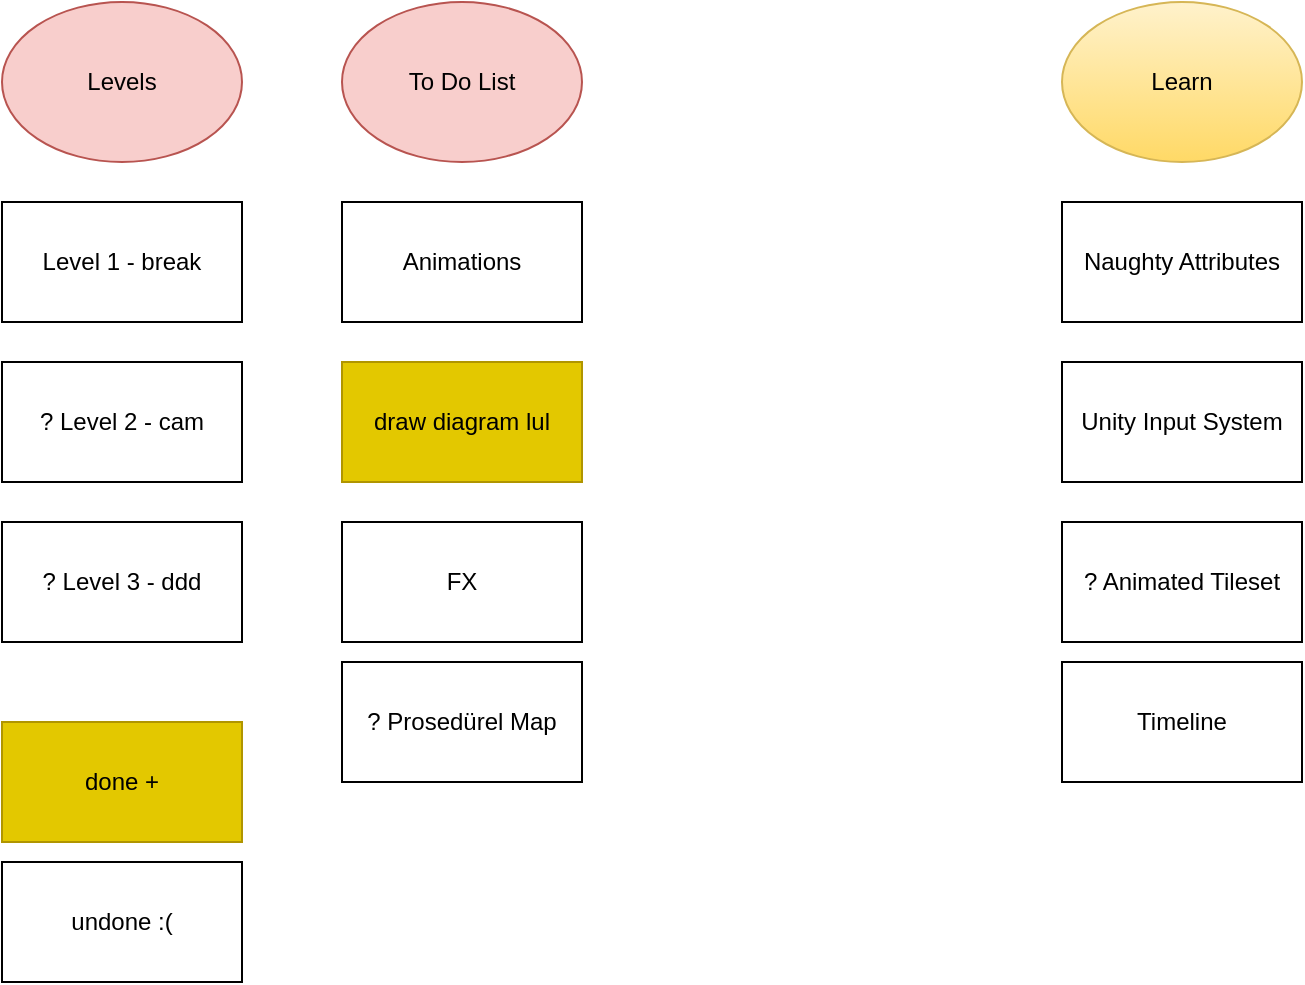 <mxfile version="16.0.2" type="device"><diagram id="UChqfBPRf47o4kRip5a5" name="Sayfa -1"><mxGraphModel dx="865" dy="574" grid="1" gridSize="10" guides="1" tooltips="1" connect="1" arrows="1" fold="1" page="1" pageScale="1" pageWidth="827" pageHeight="1169" math="0" shadow="0"><root><mxCell id="0"/><mxCell id="1" parent="0"/><mxCell id="B2W01BJPLcaSMjQjleqc-1" value="Level 1 - break" style="rounded=0;whiteSpace=wrap;html=1;" parent="1" vertex="1"><mxGeometry x="60" y="130" width="120" height="60" as="geometry"/></mxCell><mxCell id="B2W01BJPLcaSMjQjleqc-2" value="? Level 2 - cam" style="rounded=0;whiteSpace=wrap;html=1;" parent="1" vertex="1"><mxGeometry x="60" y="210" width="120" height="60" as="geometry"/></mxCell><mxCell id="B2W01BJPLcaSMjQjleqc-3" value="? Level 3 - ddd" style="rounded=0;whiteSpace=wrap;html=1;" parent="1" vertex="1"><mxGeometry x="60" y="290" width="120" height="60" as="geometry"/></mxCell><mxCell id="B2W01BJPLcaSMjQjleqc-4" value="Learn" style="ellipse;whiteSpace=wrap;html=1;fillColor=#fff2cc;strokeColor=#d6b656;gradientColor=#ffd966;" parent="1" vertex="1"><mxGeometry x="590" y="30" width="120" height="80" as="geometry"/></mxCell><mxCell id="B2W01BJPLcaSMjQjleqc-5" value="Timeline" style="rounded=0;whiteSpace=wrap;html=1;" parent="1" vertex="1"><mxGeometry x="590" y="360" width="120" height="60" as="geometry"/></mxCell><mxCell id="B2W01BJPLcaSMjQjleqc-6" value="Unity Input System" style="rounded=0;whiteSpace=wrap;html=1;" parent="1" vertex="1"><mxGeometry x="590" y="210" width="120" height="60" as="geometry"/></mxCell><mxCell id="B2W01BJPLcaSMjQjleqc-7" value="To Do List" style="ellipse;whiteSpace=wrap;html=1;fillColor=#f8cecc;strokeColor=#b85450;" parent="1" vertex="1"><mxGeometry x="230" y="30" width="120" height="80" as="geometry"/></mxCell><mxCell id="B2W01BJPLcaSMjQjleqc-9" value="? Animated Tileset" style="rounded=0;whiteSpace=wrap;html=1;" parent="1" vertex="1"><mxGeometry x="590" y="290" width="120" height="60" as="geometry"/></mxCell><mxCell id="B2W01BJPLcaSMjQjleqc-10" value="Naughty Attributes" style="rounded=0;whiteSpace=wrap;html=1;" parent="1" vertex="1"><mxGeometry x="590" y="130" width="120" height="60" as="geometry"/></mxCell><mxCell id="B2W01BJPLcaSMjQjleqc-11" value="Animations" style="rounded=0;whiteSpace=wrap;html=1;" parent="1" vertex="1"><mxGeometry x="230" y="130" width="120" height="60" as="geometry"/></mxCell><mxCell id="B2W01BJPLcaSMjQjleqc-12" value="draw diagram lul" style="rounded=0;whiteSpace=wrap;html=1;fillColor=#e3c800;fontColor=#000000;strokeColor=#B09500;" parent="1" vertex="1"><mxGeometry x="230" y="210" width="120" height="60" as="geometry"/></mxCell><mxCell id="B2W01BJPLcaSMjQjleqc-13" value="FX" style="rounded=0;whiteSpace=wrap;html=1;" parent="1" vertex="1"><mxGeometry x="230" y="290" width="120" height="60" as="geometry"/></mxCell><mxCell id="B2W01BJPLcaSMjQjleqc-14" value="Levels" style="ellipse;whiteSpace=wrap;html=1;fillColor=#f8cecc;strokeColor=#b85450;" parent="1" vertex="1"><mxGeometry x="60" y="30" width="120" height="80" as="geometry"/></mxCell><mxCell id="B2W01BJPLcaSMjQjleqc-15" value="done +" style="rounded=0;whiteSpace=wrap;html=1;fillColor=#e3c800;fontColor=#000000;strokeColor=#B09500;" parent="1" vertex="1"><mxGeometry x="60" y="390" width="120" height="60" as="geometry"/></mxCell><mxCell id="B2W01BJPLcaSMjQjleqc-16" value="undone :(" style="rounded=0;whiteSpace=wrap;html=1;" parent="1" vertex="1"><mxGeometry x="60" y="460" width="120" height="60" as="geometry"/></mxCell><mxCell id="eMx2X0oEPM7mWq6CjJiQ-1" value="? Prosedürel Map" style="rounded=0;whiteSpace=wrap;html=1;" vertex="1" parent="1"><mxGeometry x="230" y="360" width="120" height="60" as="geometry"/></mxCell></root></mxGraphModel></diagram></mxfile>